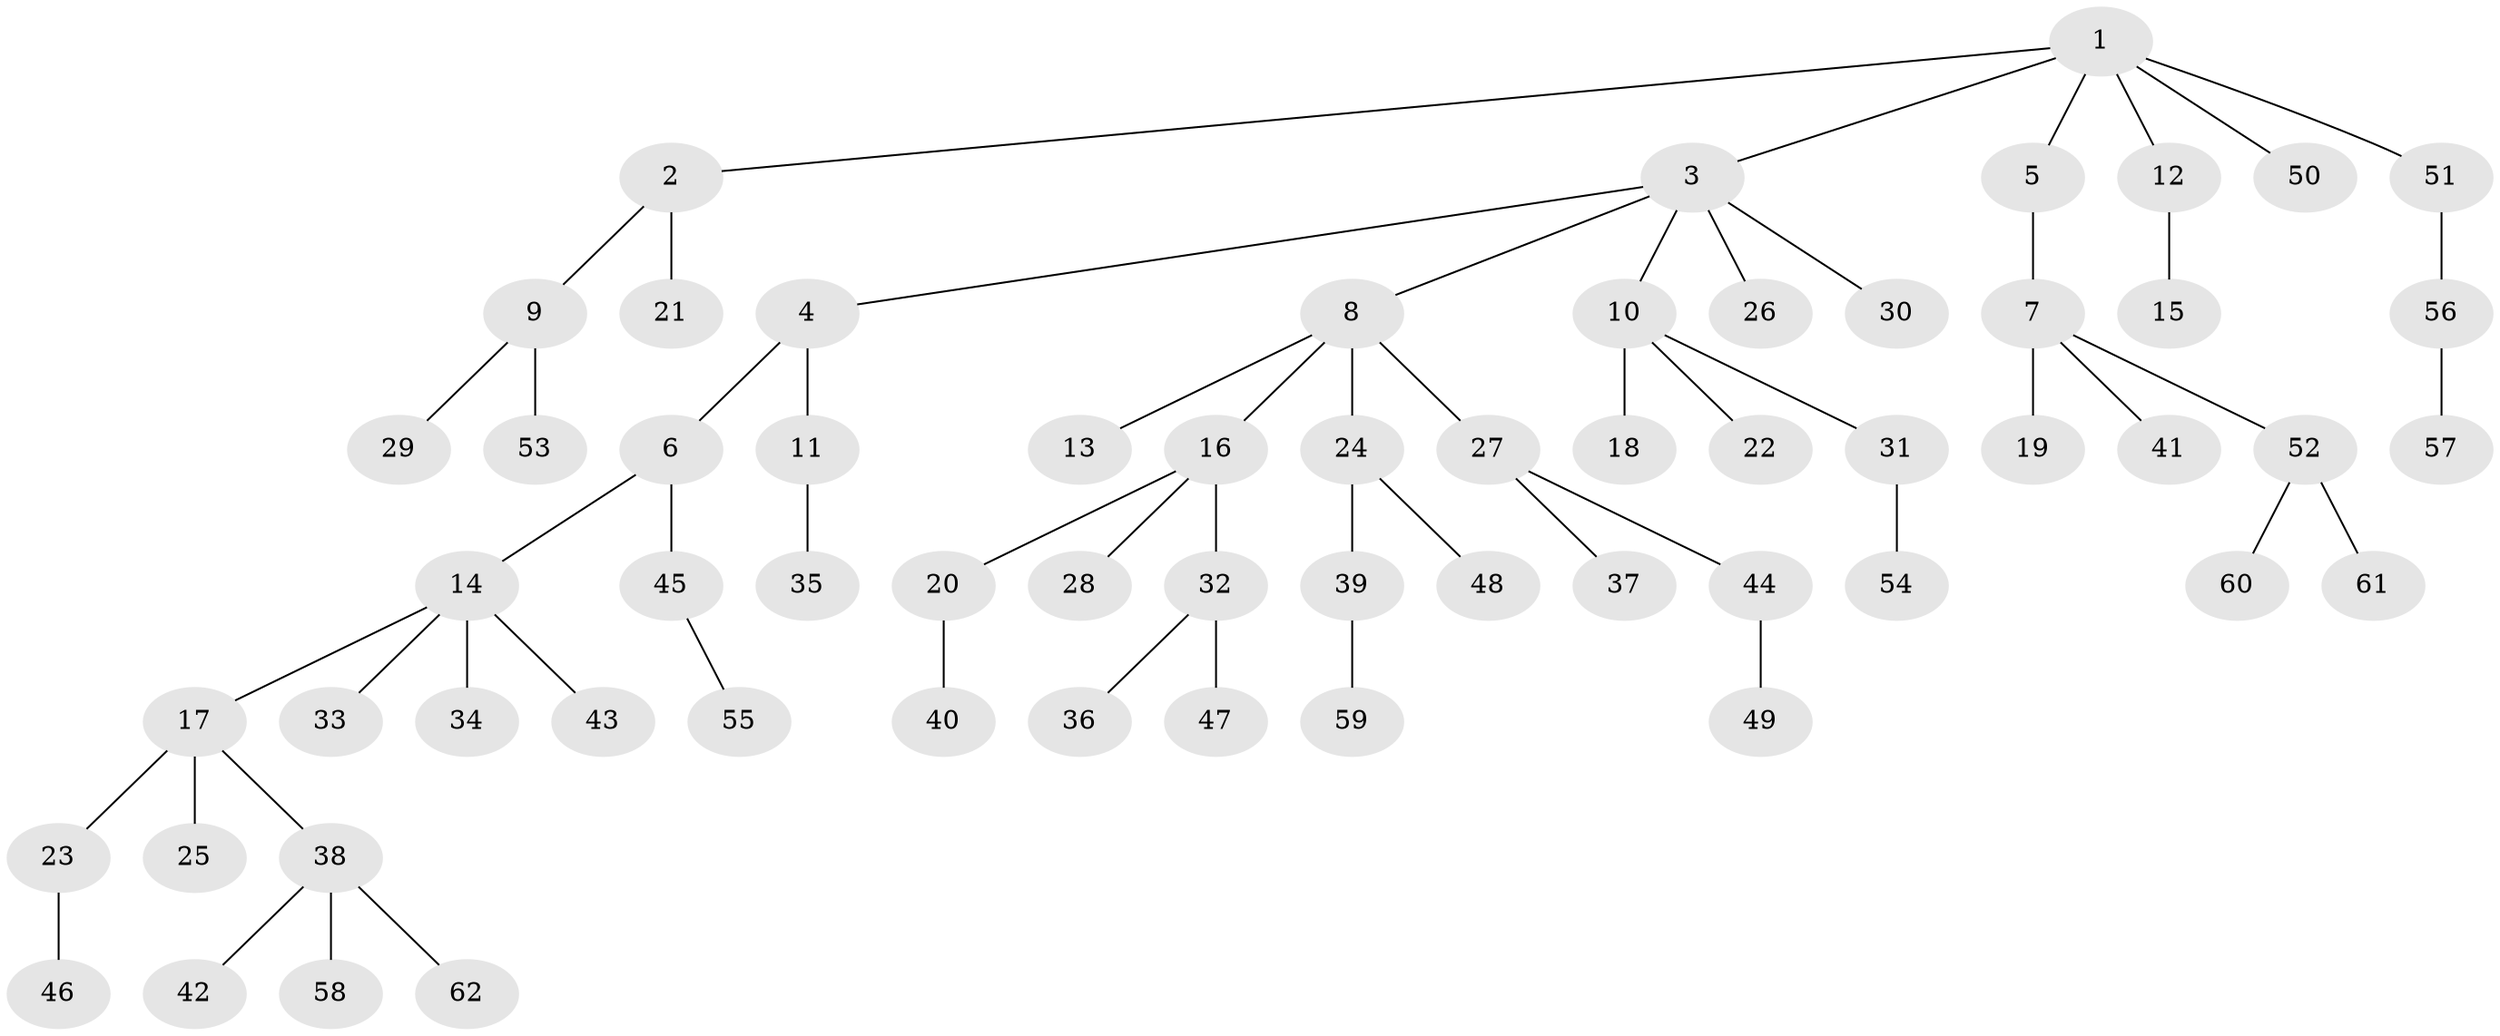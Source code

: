// coarse degree distribution, {4: 0.15789473684210525, 3: 0.10526315789473684, 1: 0.5263157894736842, 2: 0.21052631578947367}
// Generated by graph-tools (version 1.1) at 2025/37/03/04/25 23:37:22]
// undirected, 62 vertices, 61 edges
graph export_dot {
  node [color=gray90,style=filled];
  1;
  2;
  3;
  4;
  5;
  6;
  7;
  8;
  9;
  10;
  11;
  12;
  13;
  14;
  15;
  16;
  17;
  18;
  19;
  20;
  21;
  22;
  23;
  24;
  25;
  26;
  27;
  28;
  29;
  30;
  31;
  32;
  33;
  34;
  35;
  36;
  37;
  38;
  39;
  40;
  41;
  42;
  43;
  44;
  45;
  46;
  47;
  48;
  49;
  50;
  51;
  52;
  53;
  54;
  55;
  56;
  57;
  58;
  59;
  60;
  61;
  62;
  1 -- 2;
  1 -- 3;
  1 -- 5;
  1 -- 12;
  1 -- 50;
  1 -- 51;
  2 -- 9;
  2 -- 21;
  3 -- 4;
  3 -- 8;
  3 -- 10;
  3 -- 26;
  3 -- 30;
  4 -- 6;
  4 -- 11;
  5 -- 7;
  6 -- 14;
  6 -- 45;
  7 -- 19;
  7 -- 41;
  7 -- 52;
  8 -- 13;
  8 -- 16;
  8 -- 24;
  8 -- 27;
  9 -- 29;
  9 -- 53;
  10 -- 18;
  10 -- 22;
  10 -- 31;
  11 -- 35;
  12 -- 15;
  14 -- 17;
  14 -- 33;
  14 -- 34;
  14 -- 43;
  16 -- 20;
  16 -- 28;
  16 -- 32;
  17 -- 23;
  17 -- 25;
  17 -- 38;
  20 -- 40;
  23 -- 46;
  24 -- 39;
  24 -- 48;
  27 -- 37;
  27 -- 44;
  31 -- 54;
  32 -- 36;
  32 -- 47;
  38 -- 42;
  38 -- 58;
  38 -- 62;
  39 -- 59;
  44 -- 49;
  45 -- 55;
  51 -- 56;
  52 -- 60;
  52 -- 61;
  56 -- 57;
}
